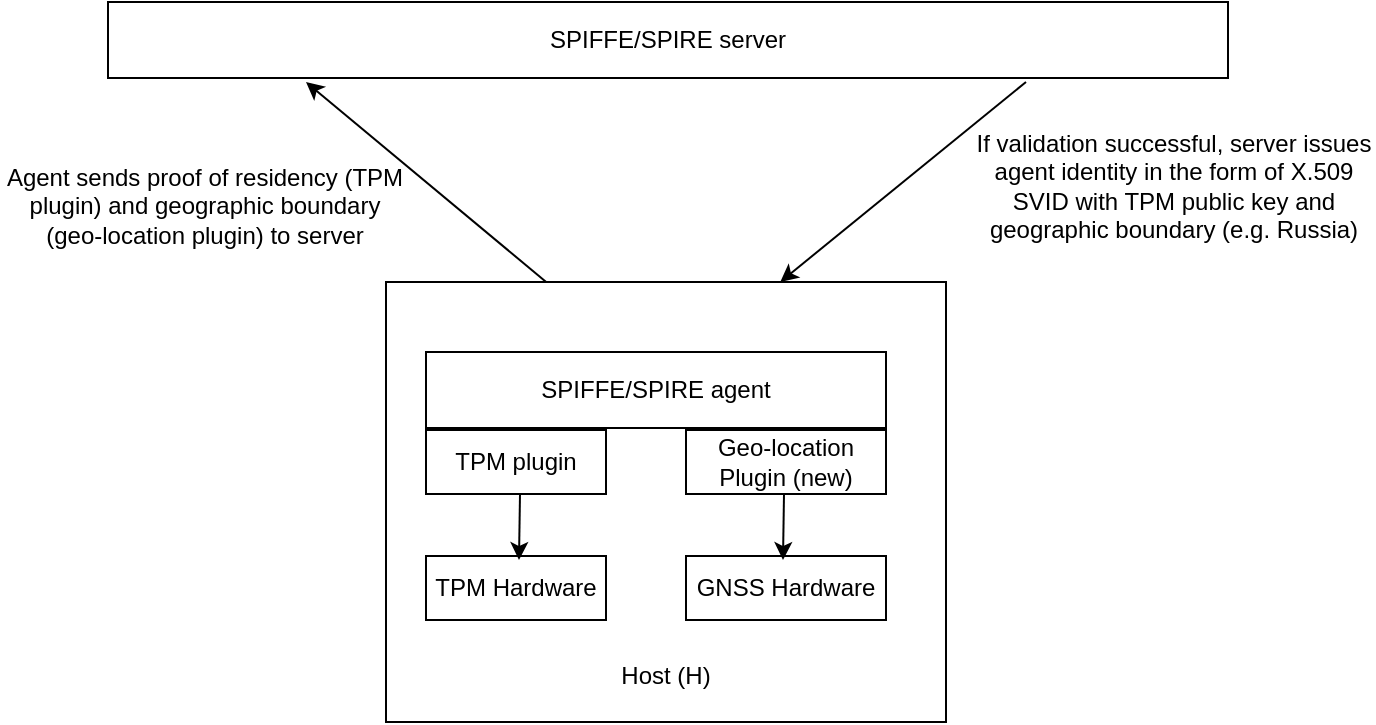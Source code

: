 <mxfile version="27.0.5">
  <diagram id="2VQHhJNhCnzlioAi6BD_" name="aaa - spiffe/spire changes">
    <mxGraphModel dx="1226" dy="484" grid="1" gridSize="10" guides="1" tooltips="1" connect="1" arrows="1" fold="1" page="1" pageScale="1" pageWidth="850" pageHeight="1100" math="0" shadow="0">
      <root>
        <mxCell id="0" />
        <mxCell id="1" parent="0" />
        <mxCell id="-SUvIGbLGrSTdE-WU8yp-4" value="SPIFFE/SPIRE server" style="shape=umlLifeline;perimeter=lifelinePerimeter;whiteSpace=wrap;html=1;container=0;dropTarget=0;collapsible=0;recursiveResize=0;outlineConnect=0;portConstraint=eastwest;newEdgeStyle={&quot;edgeStyle&quot;:&quot;elbowEdgeStyle&quot;,&quot;elbow&quot;:&quot;vertical&quot;,&quot;curved&quot;:0,&quot;rounded&quot;:0};" parent="1" vertex="1">
          <mxGeometry x="181" y="120" width="560" height="38" as="geometry" />
        </mxCell>
        <mxCell id="DD6ECQUUG42n5GaF7X_1-1" value="" style="endArrow=classic;html=1;rounded=0;exitX=0.286;exitY=0;exitDx=0;exitDy=0;exitPerimeter=0;" parent="1" source="f60JIynMeADsgDPcnIz2-1" edge="1">
          <mxGeometry width="50" height="50" relative="1" as="geometry">
            <mxPoint x="120" y="260" as="sourcePoint" />
            <mxPoint x="280" y="160" as="targetPoint" />
          </mxGeometry>
        </mxCell>
        <mxCell id="DD6ECQUUG42n5GaF7X_1-2" value="Agent sends proof of residency (TPM plugin) and geographic boundary (geo-location plugin) to server" style="text;html=1;align=center;verticalAlign=middle;whiteSpace=wrap;rounded=0;" parent="1" vertex="1">
          <mxGeometry x="127" y="192" width="205" height="60" as="geometry" />
        </mxCell>
        <mxCell id="DD6ECQUUG42n5GaF7X_1-3" value="" style="endArrow=classic;html=1;rounded=0;entryX=0.704;entryY=0;entryDx=0;entryDy=0;entryPerimeter=0;" parent="1" target="f60JIynMeADsgDPcnIz2-1" edge="1">
          <mxGeometry width="50" height="50" relative="1" as="geometry">
            <mxPoint x="640" y="160" as="sourcePoint" />
            <mxPoint x="280" y="260" as="targetPoint" />
          </mxGeometry>
        </mxCell>
        <mxCell id="DD6ECQUUG42n5GaF7X_1-4" value="If validation successful, server issues agent identity in the form of X.509 SVID with TPM public key and geographic boundary (e.g. Russia)" style="text;html=1;align=center;verticalAlign=middle;whiteSpace=wrap;rounded=0;" parent="1" vertex="1">
          <mxGeometry x="614" y="177" width="200" height="70" as="geometry" />
        </mxCell>
        <mxCell id="f60JIynMeADsgDPcnIz2-2" value="" style="group" parent="1" vertex="1" connectable="0">
          <mxGeometry x="320" y="260" width="280" height="220" as="geometry" />
        </mxCell>
        <mxCell id="f60JIynMeADsgDPcnIz2-1" value="&lt;div&gt;&lt;br&gt;&lt;/div&gt;&lt;div&gt;&lt;br&gt;&lt;/div&gt;&lt;div&gt;&lt;br&gt;&lt;/div&gt;&lt;div&gt;&lt;br&gt;&lt;/div&gt;&lt;div&gt;&lt;br&gt;&lt;/div&gt;&lt;div&gt;&lt;br&gt;&lt;/div&gt;&lt;div&gt;&lt;br&gt;&lt;/div&gt;&lt;div&gt;&lt;br&gt;&lt;/div&gt;&lt;div&gt;&lt;br&gt;&lt;/div&gt;&lt;div&gt;&lt;br&gt;&lt;/div&gt;&lt;div&gt;&lt;br&gt;&lt;/div&gt;&lt;div&gt;&lt;br&gt;&lt;/div&gt;&lt;div&gt;Host (H)&lt;/div&gt;" style="rounded=0;whiteSpace=wrap;html=1;" parent="f60JIynMeADsgDPcnIz2-2" vertex="1">
          <mxGeometry width="280" height="220" as="geometry" />
        </mxCell>
        <mxCell id="-SUvIGbLGrSTdE-WU8yp-1" value="SPIFFE/SPIRE agent" style="shape=umlLifeline;perimeter=lifelinePerimeter;whiteSpace=wrap;html=1;container=0;dropTarget=0;collapsible=0;recursiveResize=0;outlineConnect=0;portConstraint=eastwest;newEdgeStyle={&quot;edgeStyle&quot;:&quot;elbowEdgeStyle&quot;,&quot;elbow&quot;:&quot;vertical&quot;,&quot;curved&quot;:0,&quot;rounded&quot;:0};" parent="f60JIynMeADsgDPcnIz2-2" vertex="1">
          <mxGeometry x="20" y="35" width="230" height="38" as="geometry" />
        </mxCell>
        <mxCell id="WhLGUPPFHZQR5hXoAFzZ-1" value="Geo-location Plugin (new)" style="shape=umlLifeline;perimeter=lifelinePerimeter;whiteSpace=wrap;html=1;container=0;dropTarget=0;collapsible=0;recursiveResize=0;outlineConnect=0;portConstraint=eastwest;newEdgeStyle={&quot;edgeStyle&quot;:&quot;elbowEdgeStyle&quot;,&quot;elbow&quot;:&quot;vertical&quot;,&quot;curved&quot;:0,&quot;rounded&quot;:0};" parent="f60JIynMeADsgDPcnIz2-2" vertex="1">
          <mxGeometry x="150" y="74" width="100" height="32" as="geometry" />
        </mxCell>
        <mxCell id="WhLGUPPFHZQR5hXoAFzZ-3" value="TPM plugin" style="shape=umlLifeline;perimeter=lifelinePerimeter;whiteSpace=wrap;html=1;container=0;dropTarget=0;collapsible=0;recursiveResize=0;outlineConnect=0;portConstraint=eastwest;newEdgeStyle={&quot;edgeStyle&quot;:&quot;elbowEdgeStyle&quot;,&quot;elbow&quot;:&quot;vertical&quot;,&quot;curved&quot;:0,&quot;rounded&quot;:0};" parent="f60JIynMeADsgDPcnIz2-2" vertex="1">
          <mxGeometry x="20" y="74" width="90" height="32" as="geometry" />
        </mxCell>
        <mxCell id="f60JIynMeADsgDPcnIz2-5" value="GNSS Hardware" style="shape=umlLifeline;perimeter=lifelinePerimeter;whiteSpace=wrap;html=1;container=0;dropTarget=0;collapsible=0;recursiveResize=0;outlineConnect=0;portConstraint=eastwest;newEdgeStyle={&quot;edgeStyle&quot;:&quot;elbowEdgeStyle&quot;,&quot;elbow&quot;:&quot;vertical&quot;,&quot;curved&quot;:0,&quot;rounded&quot;:0};" parent="f60JIynMeADsgDPcnIz2-2" vertex="1">
          <mxGeometry x="150" y="137" width="100" height="32" as="geometry" />
        </mxCell>
        <mxCell id="f60JIynMeADsgDPcnIz2-4" value="TPM Hardware" style="shape=umlLifeline;perimeter=lifelinePerimeter;whiteSpace=wrap;html=1;container=0;dropTarget=0;collapsible=0;recursiveResize=0;outlineConnect=0;portConstraint=eastwest;newEdgeStyle={&quot;edgeStyle&quot;:&quot;elbowEdgeStyle&quot;,&quot;elbow&quot;:&quot;vertical&quot;,&quot;curved&quot;:0,&quot;rounded&quot;:0};" parent="1" vertex="1">
          <mxGeometry x="340" y="397" width="90" height="32" as="geometry" />
        </mxCell>
        <mxCell id="f60JIynMeADsgDPcnIz2-6" value="" style="endArrow=classic;html=1;rounded=0;" parent="1" edge="1">
          <mxGeometry width="50" height="50" relative="1" as="geometry">
            <mxPoint x="387" y="366" as="sourcePoint" />
            <mxPoint x="386.5" y="399" as="targetPoint" />
          </mxGeometry>
        </mxCell>
        <mxCell id="f60JIynMeADsgDPcnIz2-7" value="" style="endArrow=classic;html=1;rounded=0;" parent="1" edge="1">
          <mxGeometry width="50" height="50" relative="1" as="geometry">
            <mxPoint x="519" y="366" as="sourcePoint" />
            <mxPoint x="518.5" y="399" as="targetPoint" />
          </mxGeometry>
        </mxCell>
      </root>
    </mxGraphModel>
  </diagram>
</mxfile>
